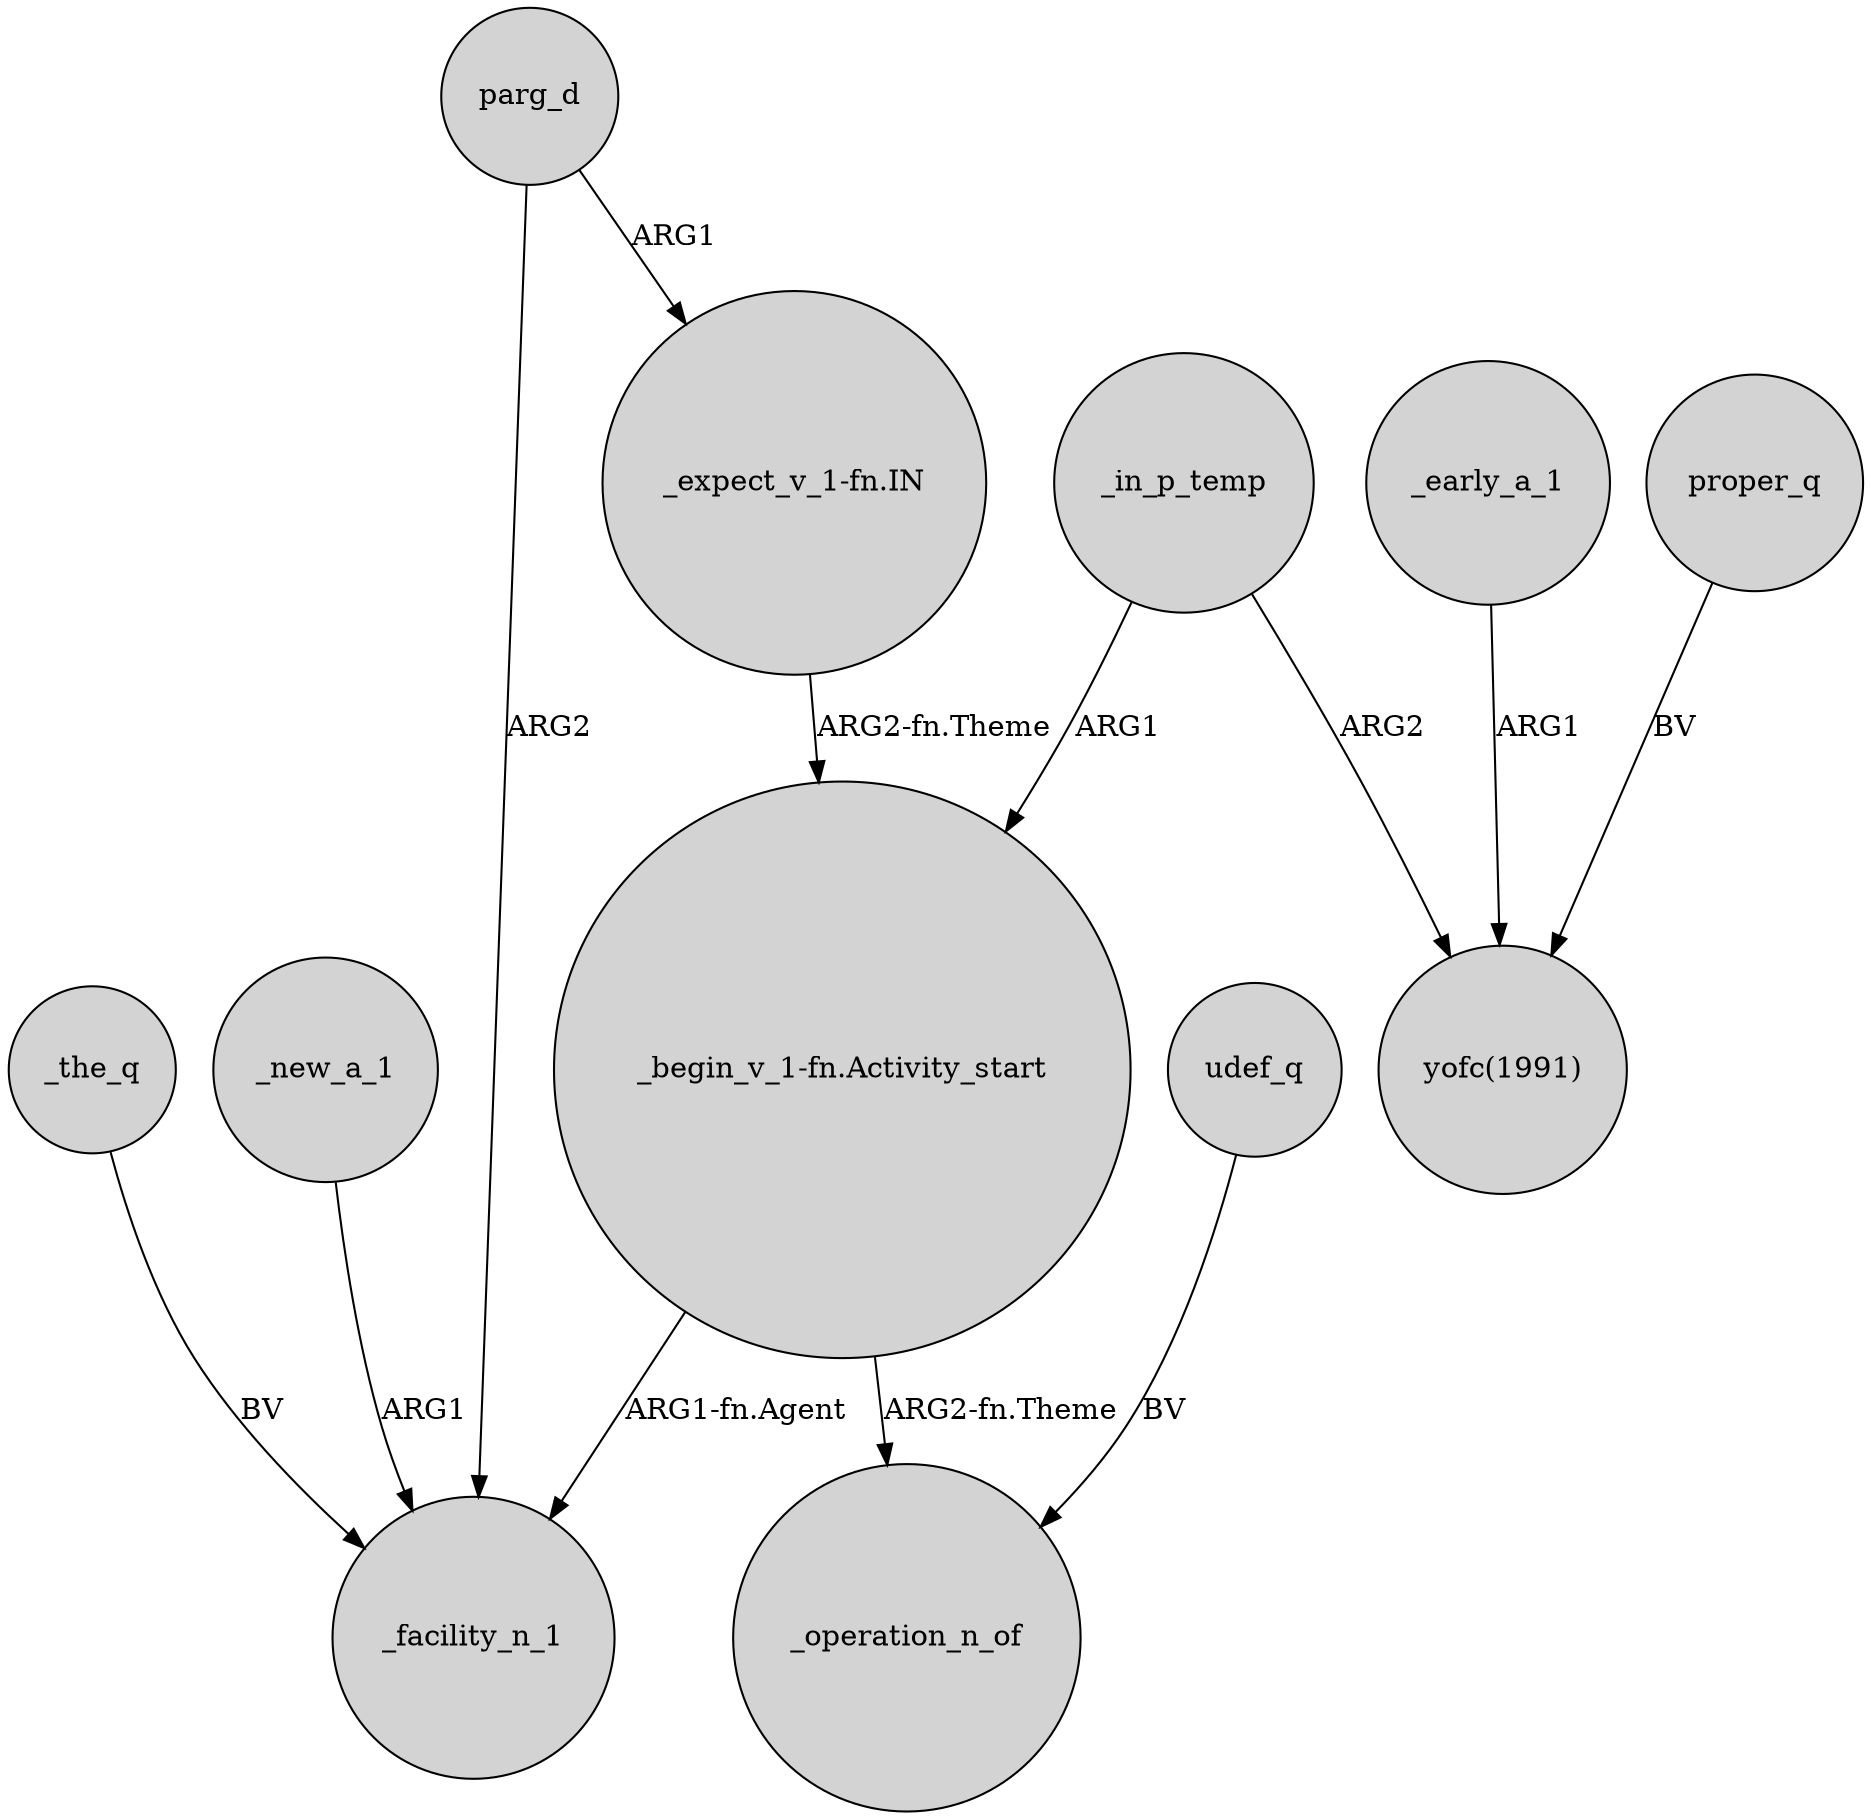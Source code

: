 digraph {
	node [shape=circle style=filled]
	"_begin_v_1-fn.Activity_start" -> _facility_n_1 [label="ARG1-fn.Agent"]
	_the_q -> _facility_n_1 [label=BV]
	_new_a_1 -> _facility_n_1 [label=ARG1]
	_early_a_1 -> "yofc(1991)" [label=ARG1]
	parg_d -> _facility_n_1 [label=ARG2]
	"_expect_v_1-fn.IN" -> "_begin_v_1-fn.Activity_start" [label="ARG2-fn.Theme"]
	"_begin_v_1-fn.Activity_start" -> _operation_n_of [label="ARG2-fn.Theme"]
	parg_d -> "_expect_v_1-fn.IN" [label=ARG1]
	_in_p_temp -> "yofc(1991)" [label=ARG2]
	udef_q -> _operation_n_of [label=BV]
	proper_q -> "yofc(1991)" [label=BV]
	_in_p_temp -> "_begin_v_1-fn.Activity_start" [label=ARG1]
}
